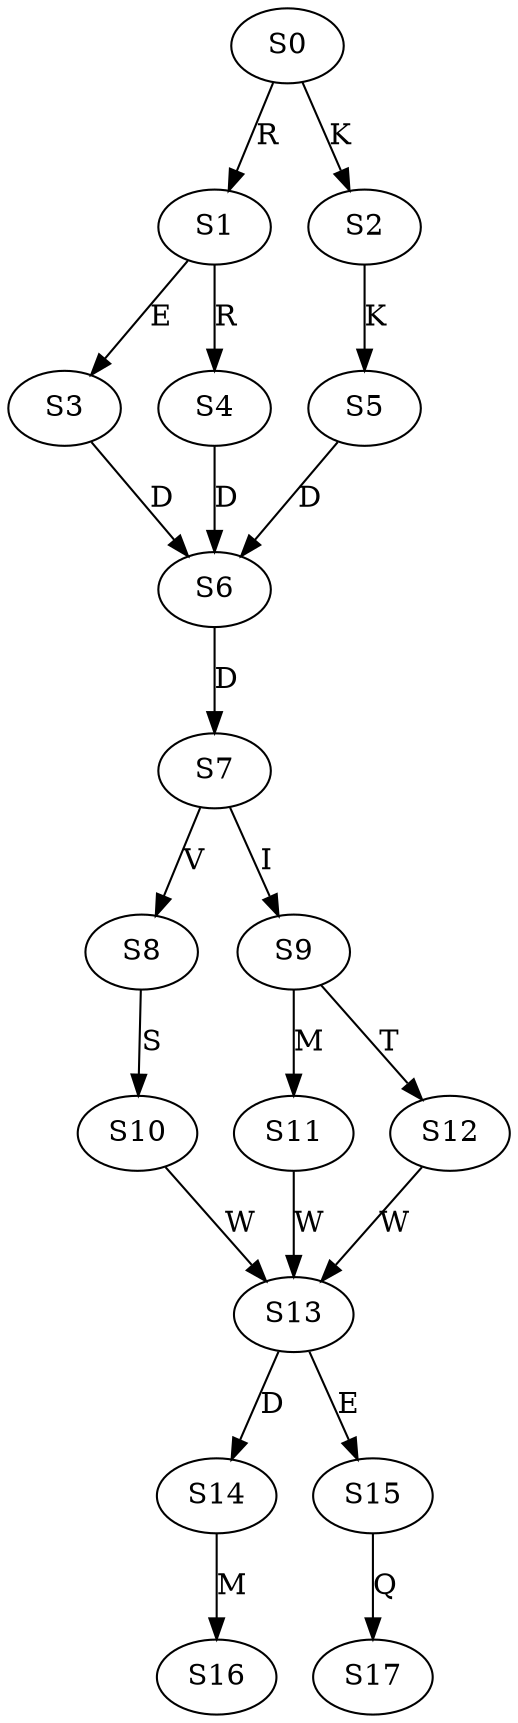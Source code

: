 strict digraph  {
	S0 -> S1 [ label = R ];
	S0 -> S2 [ label = K ];
	S1 -> S3 [ label = E ];
	S1 -> S4 [ label = R ];
	S2 -> S5 [ label = K ];
	S3 -> S6 [ label = D ];
	S4 -> S6 [ label = D ];
	S5 -> S6 [ label = D ];
	S6 -> S7 [ label = D ];
	S7 -> S8 [ label = V ];
	S7 -> S9 [ label = I ];
	S8 -> S10 [ label = S ];
	S9 -> S11 [ label = M ];
	S9 -> S12 [ label = T ];
	S10 -> S13 [ label = W ];
	S11 -> S13 [ label = W ];
	S12 -> S13 [ label = W ];
	S13 -> S14 [ label = D ];
	S13 -> S15 [ label = E ];
	S14 -> S16 [ label = M ];
	S15 -> S17 [ label = Q ];
}
